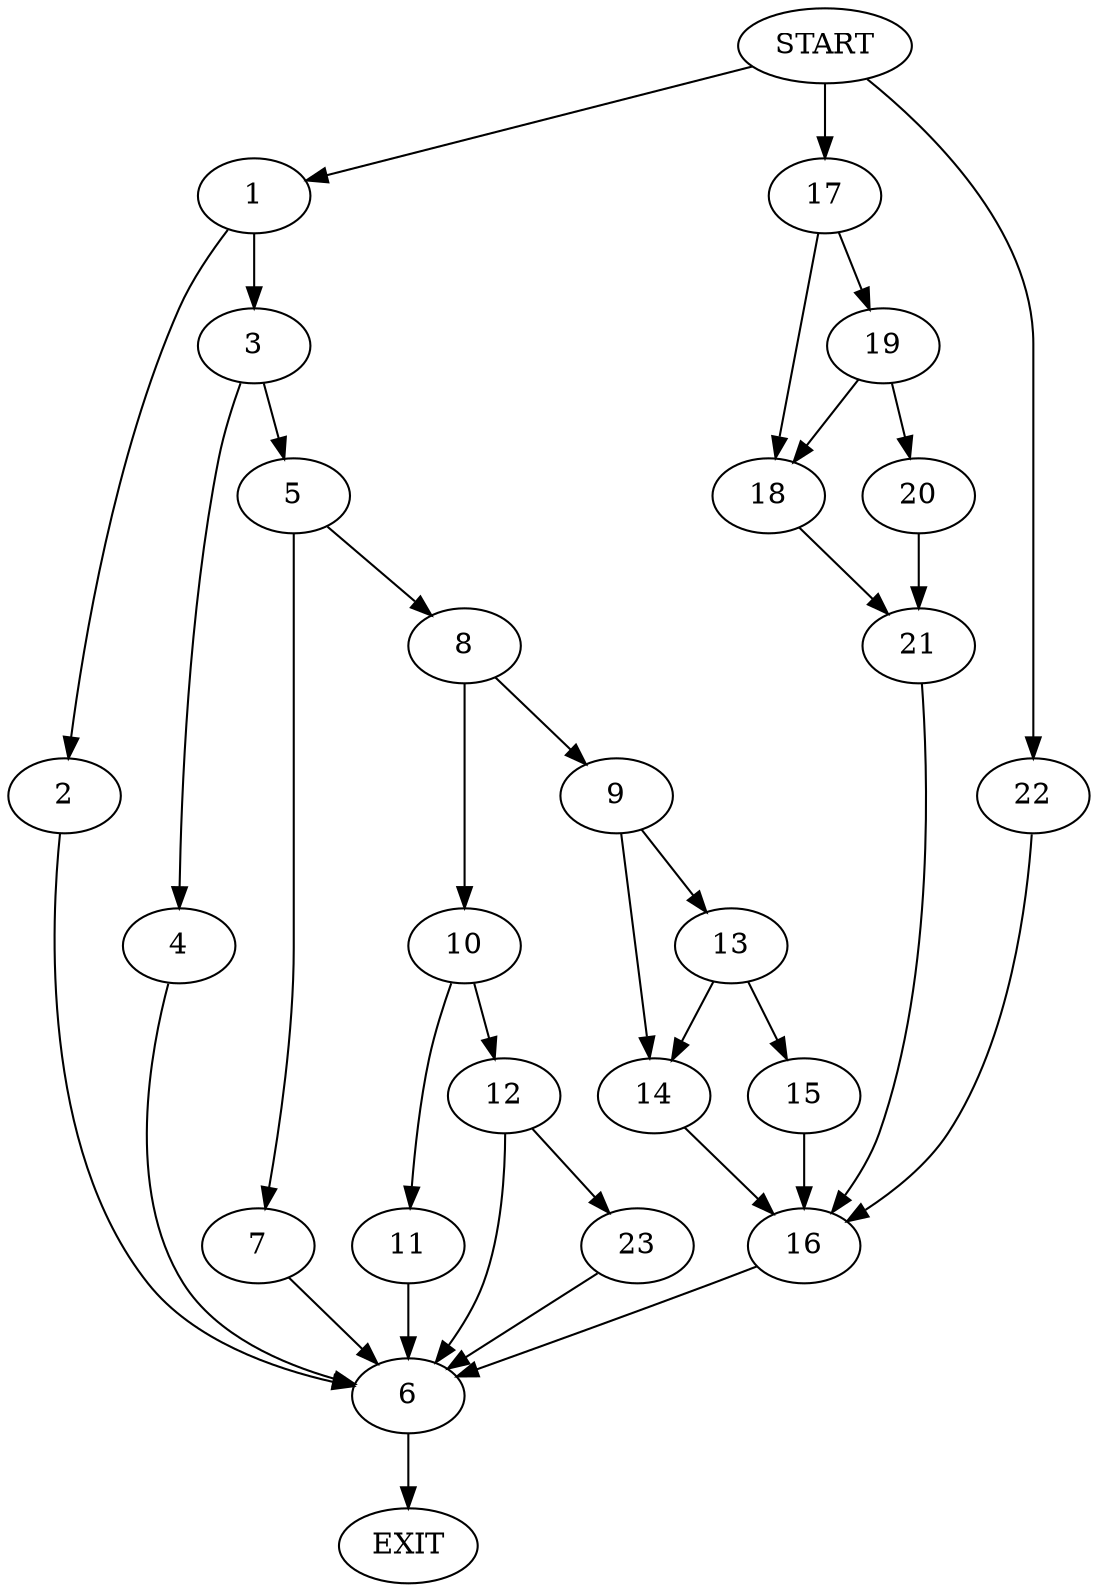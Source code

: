 digraph {
0 [label="START"]
24 [label="EXIT"]
0 -> 1
1 -> 2
1 -> 3
3 -> 4
3 -> 5
2 -> 6
6 -> 24
4 -> 6
5 -> 7
5 -> 8
8 -> 9
8 -> 10
7 -> 6
10 -> 11
10 -> 12
9 -> 13
9 -> 14
13 -> 15
13 -> 14
14 -> 16
15 -> 16
16 -> 6
0 -> 17
17 -> 18
17 -> 19
19 -> 18
19 -> 20
18 -> 21
20 -> 21
21 -> 16
0 -> 22
22 -> 16
11 -> 6
12 -> 6
12 -> 23
23 -> 6
}
